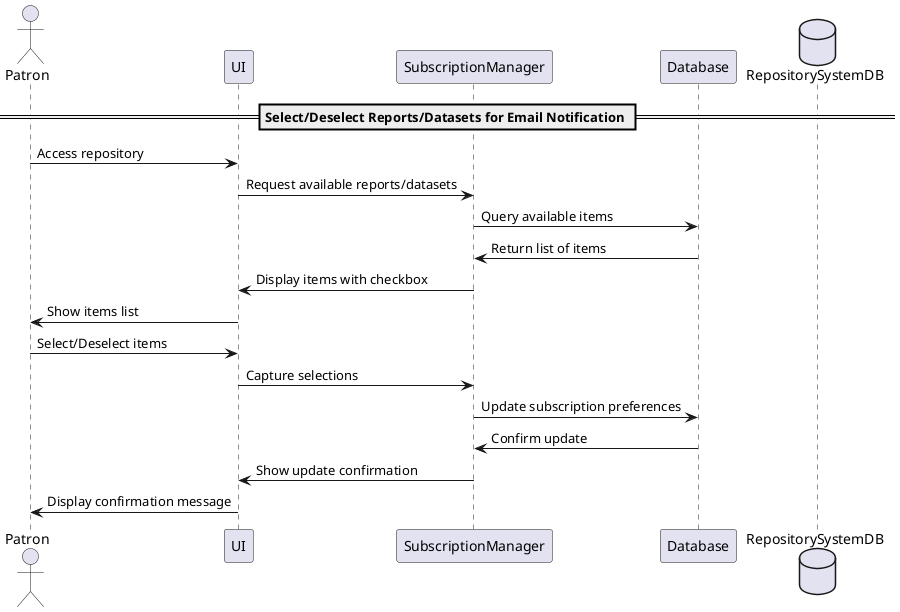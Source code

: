 @startuml
actor Patron as patron
participant "UI" as ui
participant "SubscriptionManager" as manager
participant "Database" as db
database "RepositorySystemDB" as repo

== Select/Deselect Reports/Datasets for Email Notification ==

patron -> ui : Access repository
ui -> manager : Request available reports/datasets
manager -> db : Query available items
db -> manager : Return list of items
manager -> ui : Display items with checkbox
ui -> patron : Show items list

patron -> ui : Select/Deselect items
ui -> manager : Capture selections
manager -> db : Update subscription preferences
db -> manager : Confirm update
manager -> ui : Show update confirmation
ui -> patron : Display confirmation message

@enduml